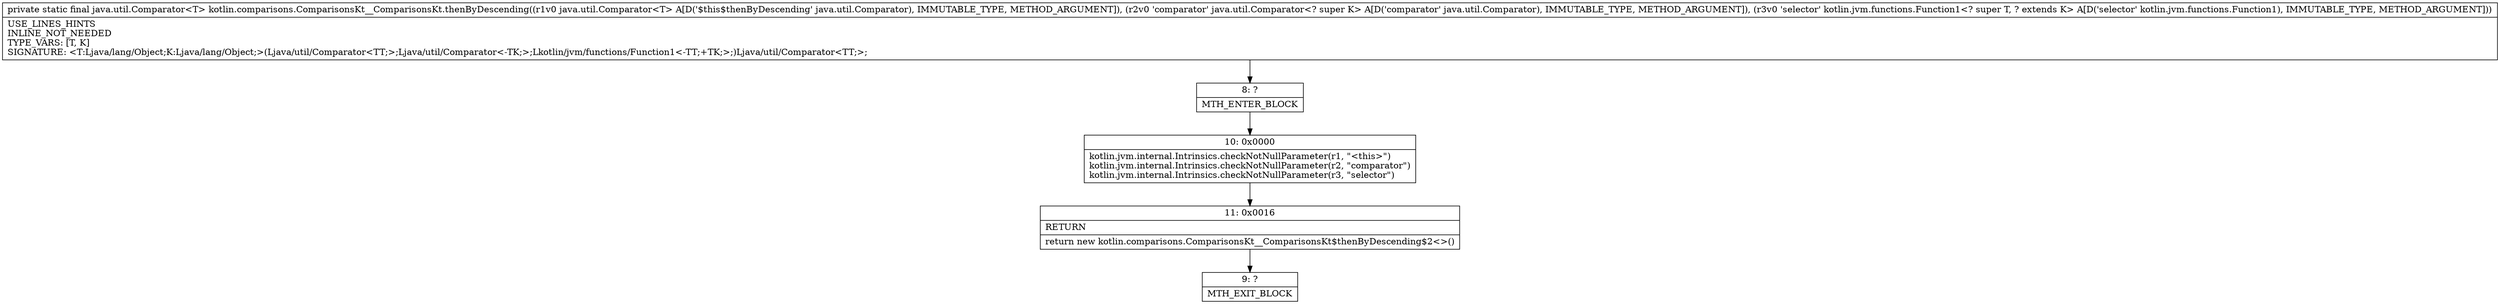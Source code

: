 digraph "CFG forkotlin.comparisons.ComparisonsKt__ComparisonsKt.thenByDescending(Ljava\/util\/Comparator;Ljava\/util\/Comparator;Lkotlin\/jvm\/functions\/Function1;)Ljava\/util\/Comparator;" {
Node_8 [shape=record,label="{8\:\ ?|MTH_ENTER_BLOCK\l}"];
Node_10 [shape=record,label="{10\:\ 0x0000|kotlin.jvm.internal.Intrinsics.checkNotNullParameter(r1, \"\<this\>\")\lkotlin.jvm.internal.Intrinsics.checkNotNullParameter(r2, \"comparator\")\lkotlin.jvm.internal.Intrinsics.checkNotNullParameter(r3, \"selector\")\l}"];
Node_11 [shape=record,label="{11\:\ 0x0016|RETURN\l|return new kotlin.comparisons.ComparisonsKt__ComparisonsKt$thenByDescending$2\<\>()\l}"];
Node_9 [shape=record,label="{9\:\ ?|MTH_EXIT_BLOCK\l}"];
MethodNode[shape=record,label="{private static final java.util.Comparator\<T\> kotlin.comparisons.ComparisonsKt__ComparisonsKt.thenByDescending((r1v0 java.util.Comparator\<T\> A[D('$this$thenByDescending' java.util.Comparator), IMMUTABLE_TYPE, METHOD_ARGUMENT]), (r2v0 'comparator' java.util.Comparator\<? super K\> A[D('comparator' java.util.Comparator), IMMUTABLE_TYPE, METHOD_ARGUMENT]), (r3v0 'selector' kotlin.jvm.functions.Function1\<? super T, ? extends K\> A[D('selector' kotlin.jvm.functions.Function1), IMMUTABLE_TYPE, METHOD_ARGUMENT]))  | USE_LINES_HINTS\lINLINE_NOT_NEEDED\lTYPE_VARS: [T, K]\lSIGNATURE: \<T:Ljava\/lang\/Object;K:Ljava\/lang\/Object;\>(Ljava\/util\/Comparator\<TT;\>;Ljava\/util\/Comparator\<\-TK;\>;Lkotlin\/jvm\/functions\/Function1\<\-TT;+TK;\>;)Ljava\/util\/Comparator\<TT;\>;\l}"];
MethodNode -> Node_8;Node_8 -> Node_10;
Node_10 -> Node_11;
Node_11 -> Node_9;
}

